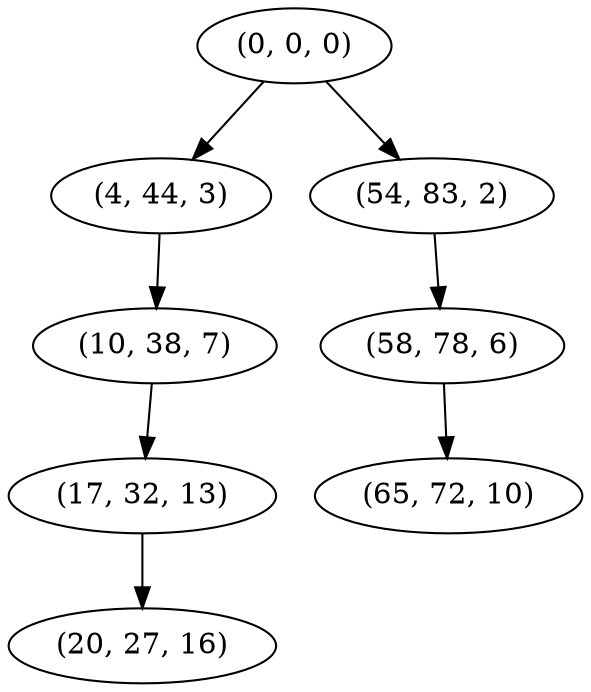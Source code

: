 digraph tree {
    "(0, 0, 0)";
    "(4, 44, 3)";
    "(10, 38, 7)";
    "(17, 32, 13)";
    "(20, 27, 16)";
    "(54, 83, 2)";
    "(58, 78, 6)";
    "(65, 72, 10)";
    "(0, 0, 0)" -> "(4, 44, 3)";
    "(0, 0, 0)" -> "(54, 83, 2)";
    "(4, 44, 3)" -> "(10, 38, 7)";
    "(10, 38, 7)" -> "(17, 32, 13)";
    "(17, 32, 13)" -> "(20, 27, 16)";
    "(54, 83, 2)" -> "(58, 78, 6)";
    "(58, 78, 6)" -> "(65, 72, 10)";
}
